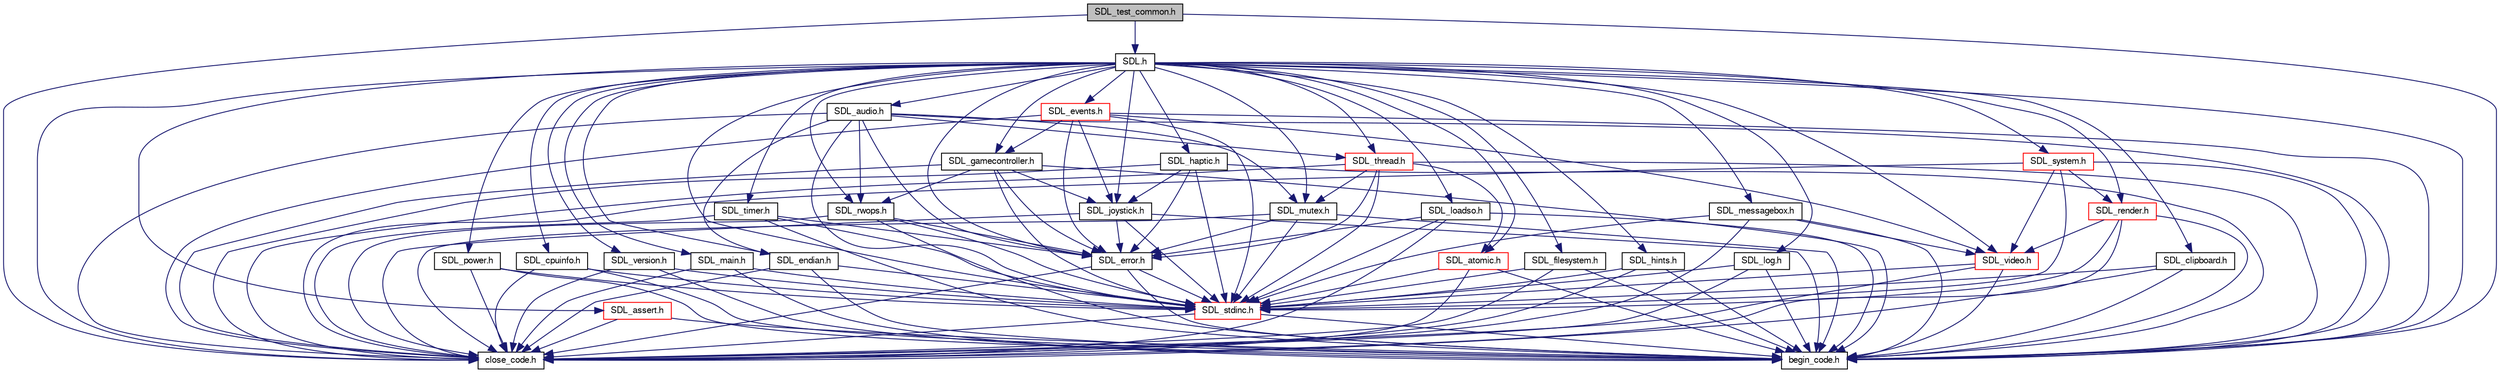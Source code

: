 digraph "SDL_test_common.h"
{
  edge [fontname="FreeSans",fontsize="10",labelfontname="FreeSans",labelfontsize="10"];
  node [fontname="FreeSans",fontsize="10",shape=record];
  Node1 [label="SDL_test_common.h",height=0.2,width=0.4,color="black", fillcolor="grey75", style="filled", fontcolor="black"];
  Node1 -> Node2 [color="midnightblue",fontsize="10",style="solid",fontname="FreeSans"];
  Node2 [label="SDL.h",height=0.2,width=0.4,color="black", fillcolor="white", style="filled",URL="$de/ddc/_s_d_l_8h.html"];
  Node2 -> Node3 [color="midnightblue",fontsize="10",style="solid",fontname="FreeSans"];
  Node3 [label="SDL_main.h",height=0.2,width=0.4,color="black", fillcolor="white", style="filled",URL="$d7/d70/_s_d_l__main_8h.html"];
  Node3 -> Node4 [color="midnightblue",fontsize="10",style="solid",fontname="FreeSans"];
  Node4 [label="SDL_stdinc.h",height=0.2,width=0.4,color="red", fillcolor="white", style="filled",URL="$d9/d24/_s_d_l__stdinc_8h.html"];
  Node4 -> Node5 [color="midnightblue",fontsize="10",style="solid",fontname="FreeSans"];
  Node5 [label="begin_code.h",height=0.2,width=0.4,color="black", fillcolor="white", style="filled",URL="$d1/d90/begin__code_8h.html"];
  Node4 -> Node6 [color="midnightblue",fontsize="10",style="solid",fontname="FreeSans"];
  Node6 [label="close_code.h",height=0.2,width=0.4,color="black", fillcolor="white", style="filled",URL="$d0/d2e/close__code_8h.html"];
  Node3 -> Node5 [color="midnightblue",fontsize="10",style="solid",fontname="FreeSans"];
  Node3 -> Node6 [color="midnightblue",fontsize="10",style="solid",fontname="FreeSans"];
  Node2 -> Node4 [color="midnightblue",fontsize="10",style="solid",fontname="FreeSans"];
  Node2 -> Node7 [color="midnightblue",fontsize="10",style="solid",fontname="FreeSans"];
  Node7 [label="SDL_assert.h",height=0.2,width=0.4,color="red", fillcolor="white", style="filled",URL="$d9/d30/_s_d_l__assert_8h.html"];
  Node7 -> Node5 [color="midnightblue",fontsize="10",style="solid",fontname="FreeSans"];
  Node7 -> Node6 [color="midnightblue",fontsize="10",style="solid",fontname="FreeSans"];
  Node2 -> Node8 [color="midnightblue",fontsize="10",style="solid",fontname="FreeSans"];
  Node8 [label="SDL_atomic.h",height=0.2,width=0.4,color="red", fillcolor="white", style="filled",URL="$d6/d97/_s_d_l__atomic_8h.html"];
  Node8 -> Node4 [color="midnightblue",fontsize="10",style="solid",fontname="FreeSans"];
  Node8 -> Node5 [color="midnightblue",fontsize="10",style="solid",fontname="FreeSans"];
  Node8 -> Node6 [color="midnightblue",fontsize="10",style="solid",fontname="FreeSans"];
  Node2 -> Node9 [color="midnightblue",fontsize="10",style="solid",fontname="FreeSans"];
  Node9 [label="SDL_audio.h",height=0.2,width=0.4,color="black", fillcolor="white", style="filled",URL="$d3/d78/_s_d_l__audio_8h.html"];
  Node9 -> Node4 [color="midnightblue",fontsize="10",style="solid",fontname="FreeSans"];
  Node9 -> Node10 [color="midnightblue",fontsize="10",style="solid",fontname="FreeSans"];
  Node10 [label="SDL_error.h",height=0.2,width=0.4,color="black", fillcolor="white", style="filled",URL="$df/d2d/_s_d_l__error_8h.html"];
  Node10 -> Node4 [color="midnightblue",fontsize="10",style="solid",fontname="FreeSans"];
  Node10 -> Node5 [color="midnightblue",fontsize="10",style="solid",fontname="FreeSans"];
  Node10 -> Node6 [color="midnightblue",fontsize="10",style="solid",fontname="FreeSans"];
  Node9 -> Node11 [color="midnightblue",fontsize="10",style="solid",fontname="FreeSans"];
  Node11 [label="SDL_endian.h",height=0.2,width=0.4,color="black", fillcolor="white", style="filled",URL="$d0/d2b/_s_d_l__endian_8h.html"];
  Node11 -> Node4 [color="midnightblue",fontsize="10",style="solid",fontname="FreeSans"];
  Node11 -> Node5 [color="midnightblue",fontsize="10",style="solid",fontname="FreeSans"];
  Node11 -> Node6 [color="midnightblue",fontsize="10",style="solid",fontname="FreeSans"];
  Node9 -> Node12 [color="midnightblue",fontsize="10",style="solid",fontname="FreeSans"];
  Node12 [label="SDL_mutex.h",height=0.2,width=0.4,color="black", fillcolor="white", style="filled",URL="$d2/d09/_s_d_l__mutex_8h.html"];
  Node12 -> Node4 [color="midnightblue",fontsize="10",style="solid",fontname="FreeSans"];
  Node12 -> Node10 [color="midnightblue",fontsize="10",style="solid",fontname="FreeSans"];
  Node12 -> Node5 [color="midnightblue",fontsize="10",style="solid",fontname="FreeSans"];
  Node12 -> Node6 [color="midnightblue",fontsize="10",style="solid",fontname="FreeSans"];
  Node9 -> Node13 [color="midnightblue",fontsize="10",style="solid",fontname="FreeSans"];
  Node13 [label="SDL_thread.h",height=0.2,width=0.4,color="red", fillcolor="white", style="filled",URL="$d8/ded/_s_d_l__thread_8h.html"];
  Node13 -> Node4 [color="midnightblue",fontsize="10",style="solid",fontname="FreeSans"];
  Node13 -> Node10 [color="midnightblue",fontsize="10",style="solid",fontname="FreeSans"];
  Node13 -> Node8 [color="midnightblue",fontsize="10",style="solid",fontname="FreeSans"];
  Node13 -> Node12 [color="midnightblue",fontsize="10",style="solid",fontname="FreeSans"];
  Node13 -> Node5 [color="midnightblue",fontsize="10",style="solid",fontname="FreeSans"];
  Node13 -> Node6 [color="midnightblue",fontsize="10",style="solid",fontname="FreeSans"];
  Node9 -> Node14 [color="midnightblue",fontsize="10",style="solid",fontname="FreeSans"];
  Node14 [label="SDL_rwops.h",height=0.2,width=0.4,color="black", fillcolor="white", style="filled",URL="$d6/d73/_s_d_l__rwops_8h.html"];
  Node14 -> Node4 [color="midnightblue",fontsize="10",style="solid",fontname="FreeSans"];
  Node14 -> Node10 [color="midnightblue",fontsize="10",style="solid",fontname="FreeSans"];
  Node14 -> Node5 [color="midnightblue",fontsize="10",style="solid",fontname="FreeSans"];
  Node14 -> Node6 [color="midnightblue",fontsize="10",style="solid",fontname="FreeSans"];
  Node9 -> Node5 [color="midnightblue",fontsize="10",style="solid",fontname="FreeSans"];
  Node9 -> Node6 [color="midnightblue",fontsize="10",style="solid",fontname="FreeSans"];
  Node2 -> Node15 [color="midnightblue",fontsize="10",style="solid",fontname="FreeSans"];
  Node15 [label="SDL_clipboard.h",height=0.2,width=0.4,color="black", fillcolor="white", style="filled",URL="$d8/dee/_s_d_l__clipboard_8h.html"];
  Node15 -> Node4 [color="midnightblue",fontsize="10",style="solid",fontname="FreeSans"];
  Node15 -> Node5 [color="midnightblue",fontsize="10",style="solid",fontname="FreeSans"];
  Node15 -> Node6 [color="midnightblue",fontsize="10",style="solid",fontname="FreeSans"];
  Node2 -> Node16 [color="midnightblue",fontsize="10",style="solid",fontname="FreeSans"];
  Node16 [label="SDL_cpuinfo.h",height=0.2,width=0.4,color="black", fillcolor="white", style="filled",URL="$d6/d62/_s_d_l__cpuinfo_8h.html"];
  Node16 -> Node4 [color="midnightblue",fontsize="10",style="solid",fontname="FreeSans"];
  Node16 -> Node5 [color="midnightblue",fontsize="10",style="solid",fontname="FreeSans"];
  Node16 -> Node6 [color="midnightblue",fontsize="10",style="solid",fontname="FreeSans"];
  Node2 -> Node11 [color="midnightblue",fontsize="10",style="solid",fontname="FreeSans"];
  Node2 -> Node10 [color="midnightblue",fontsize="10",style="solid",fontname="FreeSans"];
  Node2 -> Node17 [color="midnightblue",fontsize="10",style="solid",fontname="FreeSans"];
  Node17 [label="SDL_events.h",height=0.2,width=0.4,color="red", fillcolor="white", style="filled",URL="$d9/d42/_s_d_l__events_8h.html"];
  Node17 -> Node4 [color="midnightblue",fontsize="10",style="solid",fontname="FreeSans"];
  Node17 -> Node10 [color="midnightblue",fontsize="10",style="solid",fontname="FreeSans"];
  Node17 -> Node18 [color="midnightblue",fontsize="10",style="solid",fontname="FreeSans"];
  Node18 [label="SDL_video.h",height=0.2,width=0.4,color="red", fillcolor="white", style="filled",URL="$dc/d64/_s_d_l__video_8h.html"];
  Node18 -> Node4 [color="midnightblue",fontsize="10",style="solid",fontname="FreeSans"];
  Node18 -> Node5 [color="midnightblue",fontsize="10",style="solid",fontname="FreeSans"];
  Node18 -> Node6 [color="midnightblue",fontsize="10",style="solid",fontname="FreeSans"];
  Node17 -> Node19 [color="midnightblue",fontsize="10",style="solid",fontname="FreeSans"];
  Node19 [label="SDL_joystick.h",height=0.2,width=0.4,color="black", fillcolor="white", style="filled",URL="$dd/d00/_s_d_l__joystick_8h.html"];
  Node19 -> Node4 [color="midnightblue",fontsize="10",style="solid",fontname="FreeSans"];
  Node19 -> Node10 [color="midnightblue",fontsize="10",style="solid",fontname="FreeSans"];
  Node19 -> Node5 [color="midnightblue",fontsize="10",style="solid",fontname="FreeSans"];
  Node19 -> Node6 [color="midnightblue",fontsize="10",style="solid",fontname="FreeSans"];
  Node17 -> Node20 [color="midnightblue",fontsize="10",style="solid",fontname="FreeSans"];
  Node20 [label="SDL_gamecontroller.h",height=0.2,width=0.4,color="black", fillcolor="white", style="filled",URL="$d0/d47/_s_d_l__gamecontroller_8h.html"];
  Node20 -> Node4 [color="midnightblue",fontsize="10",style="solid",fontname="FreeSans"];
  Node20 -> Node10 [color="midnightblue",fontsize="10",style="solid",fontname="FreeSans"];
  Node20 -> Node14 [color="midnightblue",fontsize="10",style="solid",fontname="FreeSans"];
  Node20 -> Node19 [color="midnightblue",fontsize="10",style="solid",fontname="FreeSans"];
  Node20 -> Node5 [color="midnightblue",fontsize="10",style="solid",fontname="FreeSans"];
  Node20 -> Node6 [color="midnightblue",fontsize="10",style="solid",fontname="FreeSans"];
  Node17 -> Node5 [color="midnightblue",fontsize="10",style="solid",fontname="FreeSans"];
  Node17 -> Node6 [color="midnightblue",fontsize="10",style="solid",fontname="FreeSans"];
  Node2 -> Node21 [color="midnightblue",fontsize="10",style="solid",fontname="FreeSans"];
  Node21 [label="SDL_filesystem.h",height=0.2,width=0.4,color="black", fillcolor="white", style="filled",URL="$d4/da4/_s_d_l__filesystem_8h.html",tooltip="Include file for filesystem SDL API functions. "];
  Node21 -> Node4 [color="midnightblue",fontsize="10",style="solid",fontname="FreeSans"];
  Node21 -> Node5 [color="midnightblue",fontsize="10",style="solid",fontname="FreeSans"];
  Node21 -> Node6 [color="midnightblue",fontsize="10",style="solid",fontname="FreeSans"];
  Node2 -> Node19 [color="midnightblue",fontsize="10",style="solid",fontname="FreeSans"];
  Node2 -> Node20 [color="midnightblue",fontsize="10",style="solid",fontname="FreeSans"];
  Node2 -> Node22 [color="midnightblue",fontsize="10",style="solid",fontname="FreeSans"];
  Node22 [label="SDL_haptic.h",height=0.2,width=0.4,color="black", fillcolor="white", style="filled",URL="$dc/d3c/_s_d_l__haptic_8h.html",tooltip="The SDL Haptic subsystem allows you to control haptic (force feedback) devices. "];
  Node22 -> Node4 [color="midnightblue",fontsize="10",style="solid",fontname="FreeSans"];
  Node22 -> Node10 [color="midnightblue",fontsize="10",style="solid",fontname="FreeSans"];
  Node22 -> Node19 [color="midnightblue",fontsize="10",style="solid",fontname="FreeSans"];
  Node22 -> Node5 [color="midnightblue",fontsize="10",style="solid",fontname="FreeSans"];
  Node22 -> Node6 [color="midnightblue",fontsize="10",style="solid",fontname="FreeSans"];
  Node2 -> Node23 [color="midnightblue",fontsize="10",style="solid",fontname="FreeSans"];
  Node23 [label="SDL_hints.h",height=0.2,width=0.4,color="black", fillcolor="white", style="filled",URL="$dd/dd3/_s_d_l__hints_8h.html"];
  Node23 -> Node4 [color="midnightblue",fontsize="10",style="solid",fontname="FreeSans"];
  Node23 -> Node5 [color="midnightblue",fontsize="10",style="solid",fontname="FreeSans"];
  Node23 -> Node6 [color="midnightblue",fontsize="10",style="solid",fontname="FreeSans"];
  Node2 -> Node24 [color="midnightblue",fontsize="10",style="solid",fontname="FreeSans"];
  Node24 [label="SDL_loadso.h",height=0.2,width=0.4,color="black", fillcolor="white", style="filled",URL="$d6/dd4/_s_d_l__loadso_8h.html"];
  Node24 -> Node4 [color="midnightblue",fontsize="10",style="solid",fontname="FreeSans"];
  Node24 -> Node10 [color="midnightblue",fontsize="10",style="solid",fontname="FreeSans"];
  Node24 -> Node5 [color="midnightblue",fontsize="10",style="solid",fontname="FreeSans"];
  Node24 -> Node6 [color="midnightblue",fontsize="10",style="solid",fontname="FreeSans"];
  Node2 -> Node25 [color="midnightblue",fontsize="10",style="solid",fontname="FreeSans"];
  Node25 [label="SDL_log.h",height=0.2,width=0.4,color="black", fillcolor="white", style="filled",URL="$db/dce/_s_d_l__log_8h.html"];
  Node25 -> Node4 [color="midnightblue",fontsize="10",style="solid",fontname="FreeSans"];
  Node25 -> Node5 [color="midnightblue",fontsize="10",style="solid",fontname="FreeSans"];
  Node25 -> Node6 [color="midnightblue",fontsize="10",style="solid",fontname="FreeSans"];
  Node2 -> Node26 [color="midnightblue",fontsize="10",style="solid",fontname="FreeSans"];
  Node26 [label="SDL_messagebox.h",height=0.2,width=0.4,color="black", fillcolor="white", style="filled",URL="$da/d36/_s_d_l__messagebox_8h.html"];
  Node26 -> Node4 [color="midnightblue",fontsize="10",style="solid",fontname="FreeSans"];
  Node26 -> Node18 [color="midnightblue",fontsize="10",style="solid",fontname="FreeSans"];
  Node26 -> Node5 [color="midnightblue",fontsize="10",style="solid",fontname="FreeSans"];
  Node26 -> Node6 [color="midnightblue",fontsize="10",style="solid",fontname="FreeSans"];
  Node2 -> Node12 [color="midnightblue",fontsize="10",style="solid",fontname="FreeSans"];
  Node2 -> Node27 [color="midnightblue",fontsize="10",style="solid",fontname="FreeSans"];
  Node27 [label="SDL_power.h",height=0.2,width=0.4,color="black", fillcolor="white", style="filled",URL="$d7/d6e/_s_d_l__power_8h.html"];
  Node27 -> Node4 [color="midnightblue",fontsize="10",style="solid",fontname="FreeSans"];
  Node27 -> Node5 [color="midnightblue",fontsize="10",style="solid",fontname="FreeSans"];
  Node27 -> Node6 [color="midnightblue",fontsize="10",style="solid",fontname="FreeSans"];
  Node2 -> Node28 [color="midnightblue",fontsize="10",style="solid",fontname="FreeSans"];
  Node28 [label="SDL_render.h",height=0.2,width=0.4,color="red", fillcolor="white", style="filled",URL="$d6/d30/_s_d_l__render_8h.html"];
  Node28 -> Node4 [color="midnightblue",fontsize="10",style="solid",fontname="FreeSans"];
  Node28 -> Node18 [color="midnightblue",fontsize="10",style="solid",fontname="FreeSans"];
  Node28 -> Node5 [color="midnightblue",fontsize="10",style="solid",fontname="FreeSans"];
  Node28 -> Node6 [color="midnightblue",fontsize="10",style="solid",fontname="FreeSans"];
  Node2 -> Node14 [color="midnightblue",fontsize="10",style="solid",fontname="FreeSans"];
  Node2 -> Node29 [color="midnightblue",fontsize="10",style="solid",fontname="FreeSans"];
  Node29 [label="SDL_system.h",height=0.2,width=0.4,color="red", fillcolor="white", style="filled",URL="$d9/d7c/_s_d_l__system_8h.html"];
  Node29 -> Node4 [color="midnightblue",fontsize="10",style="solid",fontname="FreeSans"];
  Node29 -> Node28 [color="midnightblue",fontsize="10",style="solid",fontname="FreeSans"];
  Node29 -> Node18 [color="midnightblue",fontsize="10",style="solid",fontname="FreeSans"];
  Node29 -> Node5 [color="midnightblue",fontsize="10",style="solid",fontname="FreeSans"];
  Node29 -> Node6 [color="midnightblue",fontsize="10",style="solid",fontname="FreeSans"];
  Node2 -> Node13 [color="midnightblue",fontsize="10",style="solid",fontname="FreeSans"];
  Node2 -> Node30 [color="midnightblue",fontsize="10",style="solid",fontname="FreeSans"];
  Node30 [label="SDL_timer.h",height=0.2,width=0.4,color="black", fillcolor="white", style="filled",URL="$de/d46/_s_d_l__timer_8h.html"];
  Node30 -> Node4 [color="midnightblue",fontsize="10",style="solid",fontname="FreeSans"];
  Node30 -> Node10 [color="midnightblue",fontsize="10",style="solid",fontname="FreeSans"];
  Node30 -> Node5 [color="midnightblue",fontsize="10",style="solid",fontname="FreeSans"];
  Node30 -> Node6 [color="midnightblue",fontsize="10",style="solid",fontname="FreeSans"];
  Node2 -> Node31 [color="midnightblue",fontsize="10",style="solid",fontname="FreeSans"];
  Node31 [label="SDL_version.h",height=0.2,width=0.4,color="black", fillcolor="white", style="filled",URL="$d7/dd5/_s_d_l__version_8h.html"];
  Node31 -> Node4 [color="midnightblue",fontsize="10",style="solid",fontname="FreeSans"];
  Node31 -> Node5 [color="midnightblue",fontsize="10",style="solid",fontname="FreeSans"];
  Node31 -> Node6 [color="midnightblue",fontsize="10",style="solid",fontname="FreeSans"];
  Node2 -> Node18 [color="midnightblue",fontsize="10",style="solid",fontname="FreeSans"];
  Node2 -> Node5 [color="midnightblue",fontsize="10",style="solid",fontname="FreeSans"];
  Node2 -> Node6 [color="midnightblue",fontsize="10",style="solid",fontname="FreeSans"];
  Node1 -> Node5 [color="midnightblue",fontsize="10",style="solid",fontname="FreeSans"];
  Node1 -> Node6 [color="midnightblue",fontsize="10",style="solid",fontname="FreeSans"];
}
